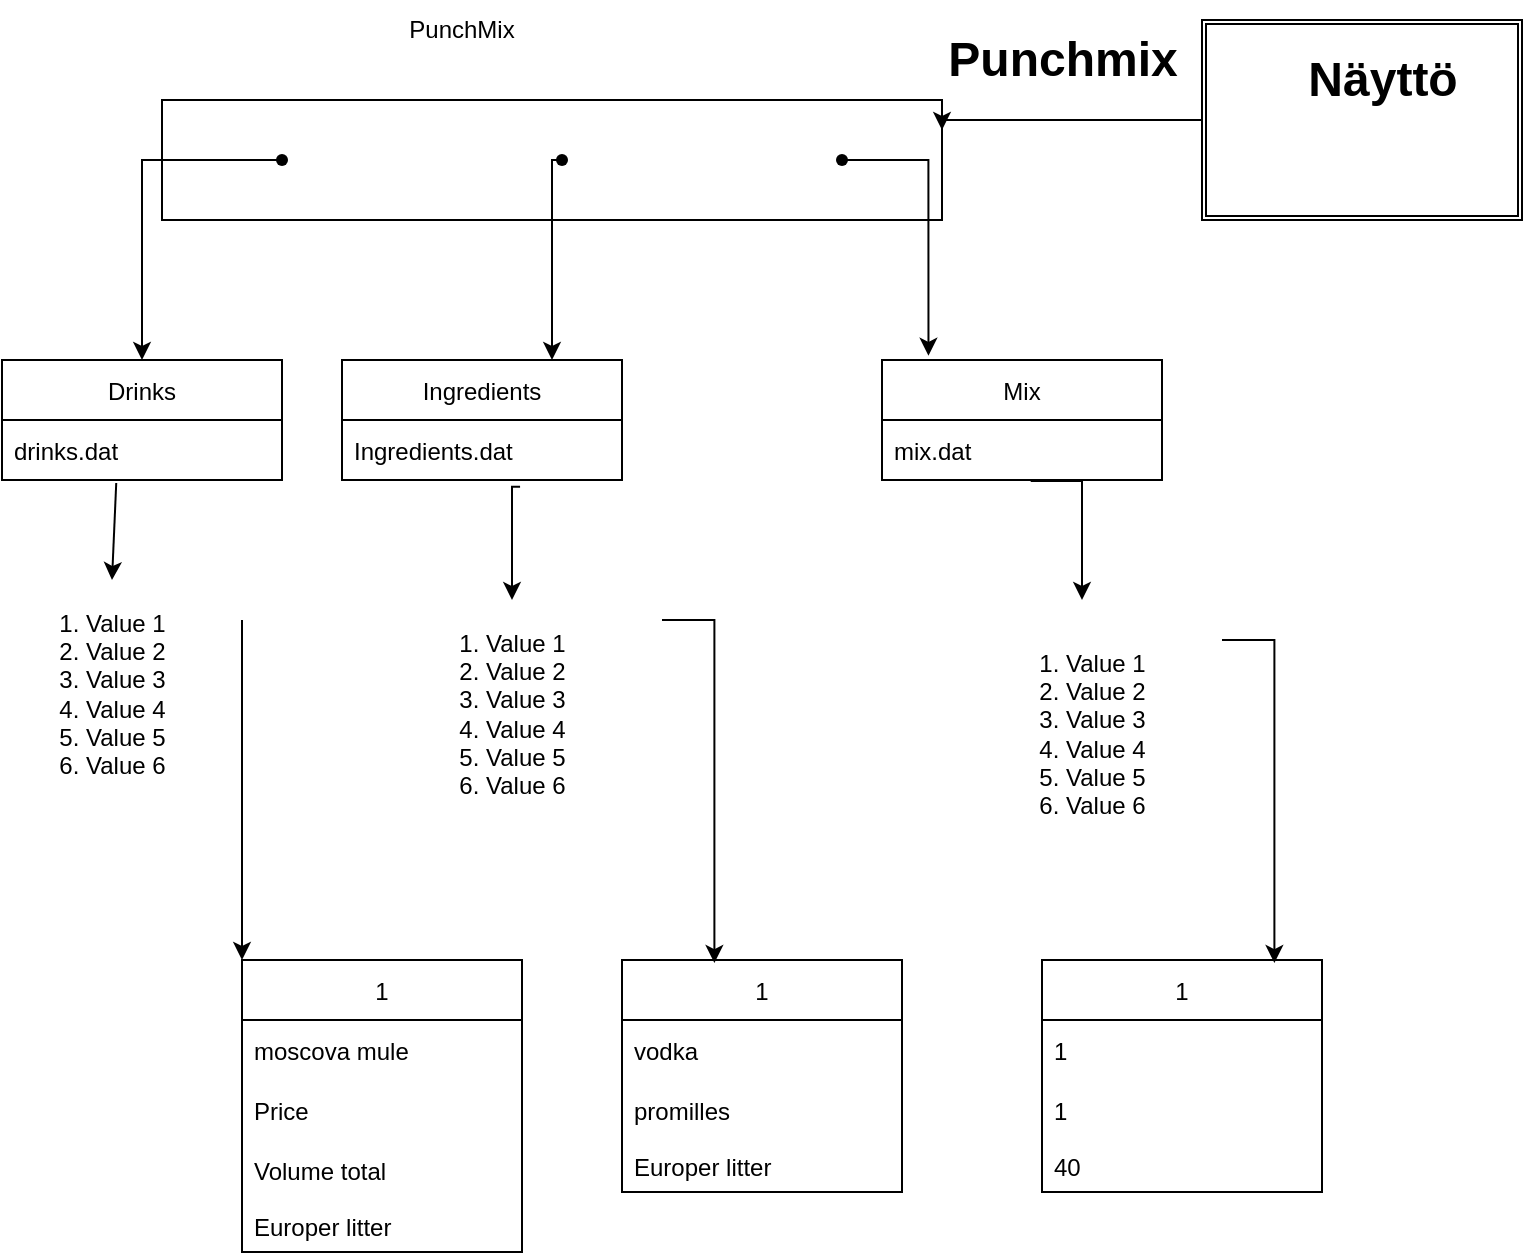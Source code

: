 <mxfile version="16.5.6" type="device"><diagram id="9sFs_6_IjaCwb4AIVcAf" name="Page-1"><mxGraphModel dx="578" dy="918" grid="1" gridSize="10" guides="1" tooltips="1" connect="1" arrows="1" fold="1" page="1" pageScale="1" pageWidth="827" pageHeight="1169" math="0" shadow="0"><root><mxCell id="0"/><mxCell id="1" parent="0"/><mxCell id="PzkrK2fwBJd8zFTP0DfO-1" value="Drinks" style="swimlane;fontStyle=0;childLayout=stackLayout;horizontal=1;startSize=30;horizontalStack=0;resizeParent=1;resizeParentMax=0;resizeLast=0;collapsible=1;marginBottom=0;" vertex="1" parent="1"><mxGeometry x="60" y="190" width="140" height="60" as="geometry"/></mxCell><mxCell id="PzkrK2fwBJd8zFTP0DfO-2" value="drinks.dat" style="text;strokeColor=none;fillColor=none;align=left;verticalAlign=middle;spacingLeft=4;spacingRight=4;overflow=hidden;points=[[0,0.5],[1,0.5]];portConstraint=eastwest;rotatable=0;" vertex="1" parent="PzkrK2fwBJd8zFTP0DfO-1"><mxGeometry y="30" width="140" height="30" as="geometry"/></mxCell><mxCell id="PzkrK2fwBJd8zFTP0DfO-5" value="Ingredients" style="swimlane;fontStyle=0;childLayout=stackLayout;horizontal=1;startSize=30;horizontalStack=0;resizeParent=1;resizeParentMax=0;resizeLast=0;collapsible=1;marginBottom=0;" vertex="1" parent="1"><mxGeometry x="230" y="190" width="140" height="60" as="geometry"/></mxCell><mxCell id="PzkrK2fwBJd8zFTP0DfO-6" value="Ingredients.dat" style="text;strokeColor=none;fillColor=none;align=left;verticalAlign=middle;spacingLeft=4;spacingRight=4;overflow=hidden;points=[[0,0.5],[1,0.5]];portConstraint=eastwest;rotatable=0;" vertex="1" parent="PzkrK2fwBJd8zFTP0DfO-5"><mxGeometry y="30" width="140" height="30" as="geometry"/></mxCell><mxCell id="PzkrK2fwBJd8zFTP0DfO-9" value="Mix" style="swimlane;fontStyle=0;childLayout=stackLayout;horizontal=1;startSize=30;horizontalStack=0;resizeParent=1;resizeParentMax=0;resizeLast=0;collapsible=1;marginBottom=0;" vertex="1" parent="1"><mxGeometry x="500" y="190" width="140" height="60" as="geometry"/></mxCell><mxCell id="PzkrK2fwBJd8zFTP0DfO-10" value="mix.dat" style="text;strokeColor=none;fillColor=none;align=left;verticalAlign=middle;spacingLeft=4;spacingRight=4;overflow=hidden;points=[[0,0.5],[1,0.5]];portConstraint=eastwest;rotatable=0;" vertex="1" parent="PzkrK2fwBJd8zFTP0DfO-9"><mxGeometry y="30" width="140" height="30" as="geometry"/></mxCell><mxCell id="PzkrK2fwBJd8zFTP0DfO-13" value="" style="rounded=0;whiteSpace=wrap;html=1;" vertex="1" parent="1"><mxGeometry x="140" y="60" width="390" height="60" as="geometry"/></mxCell><mxCell id="PzkrK2fwBJd8zFTP0DfO-14" value="PunchMix" style="text;html=1;strokeColor=none;fillColor=none;align=center;verticalAlign=middle;whiteSpace=wrap;rounded=0;" vertex="1" parent="1"><mxGeometry x="260" y="10" width="60" height="30" as="geometry"/></mxCell><mxCell id="PzkrK2fwBJd8zFTP0DfO-15" value="" style="shape=waypoint;sketch=0;fillStyle=solid;size=6;pointerEvents=1;points=[];fillColor=none;resizable=0;rotatable=0;perimeter=centerPerimeter;snapToPoint=1;" vertex="1" parent="1"><mxGeometry x="180" y="70" width="40" height="40" as="geometry"/></mxCell><mxCell id="PzkrK2fwBJd8zFTP0DfO-16" value="" style="shape=waypoint;sketch=0;fillStyle=solid;size=6;pointerEvents=1;points=[];fillColor=none;resizable=0;rotatable=0;perimeter=centerPerimeter;snapToPoint=1;" vertex="1" parent="1"><mxGeometry x="320" y="70" width="40" height="40" as="geometry"/></mxCell><mxCell id="PzkrK2fwBJd8zFTP0DfO-17" value="" style="shape=waypoint;sketch=0;fillStyle=solid;size=6;pointerEvents=1;points=[];fillColor=none;resizable=0;rotatable=0;perimeter=centerPerimeter;snapToPoint=1;" vertex="1" parent="1"><mxGeometry x="460" y="70" width="40" height="40" as="geometry"/></mxCell><mxCell id="PzkrK2fwBJd8zFTP0DfO-19" value="" style="edgeStyle=segmentEdgeStyle;endArrow=classic;html=1;rounded=0;exitX=0.644;exitY=0.644;exitDx=0;exitDy=0;exitPerimeter=0;entryX=0.166;entryY=-0.035;entryDx=0;entryDy=0;entryPerimeter=0;" edge="1" parent="1" source="PzkrK2fwBJd8zFTP0DfO-17" target="PzkrK2fwBJd8zFTP0DfO-9"><mxGeometry width="50" height="50" relative="1" as="geometry"><mxPoint x="460" y="190" as="sourcePoint"/><mxPoint x="510" y="140" as="targetPoint"/></mxGeometry></mxCell><mxCell id="PzkrK2fwBJd8zFTP0DfO-20" value="" style="edgeStyle=segmentEdgeStyle;endArrow=classic;html=1;rounded=0;exitX=0.456;exitY=0.487;exitDx=0;exitDy=0;exitPerimeter=0;entryX=0.75;entryY=0;entryDx=0;entryDy=0;" edge="1" parent="1" source="PzkrK2fwBJd8zFTP0DfO-16" target="PzkrK2fwBJd8zFTP0DfO-5"><mxGeometry width="50" height="50" relative="1" as="geometry"><mxPoint x="360" y="180" as="sourcePoint"/><mxPoint x="410" y="130" as="targetPoint"/></mxGeometry></mxCell><mxCell id="PzkrK2fwBJd8zFTP0DfO-21" value="" style="edgeStyle=segmentEdgeStyle;endArrow=classic;html=1;rounded=0;" edge="1" parent="1" source="PzkrK2fwBJd8zFTP0DfO-15" target="PzkrK2fwBJd8zFTP0DfO-1"><mxGeometry width="50" height="50" relative="1" as="geometry"><mxPoint x="180" y="410" as="sourcePoint"/><mxPoint x="230" y="360" as="targetPoint"/></mxGeometry></mxCell><mxCell id="PzkrK2fwBJd8zFTP0DfO-27" value="&lt;ol&gt;&lt;li&gt;Value 1&lt;/li&gt;&lt;li&gt;Value 2&lt;/li&gt;&lt;li&gt;Value 3&lt;/li&gt;&lt;li&gt;Value 4&lt;/li&gt;&lt;li&gt;Value 5&lt;/li&gt;&lt;li&gt;Value 6&lt;/li&gt;&lt;/ol&gt;" style="text;strokeColor=none;fillColor=none;html=1;whiteSpace=wrap;verticalAlign=middle;overflow=hidden;" vertex="1" parent="1"><mxGeometry x="60" y="300" width="110" height="110" as="geometry"/></mxCell><mxCell id="PzkrK2fwBJd8zFTP0DfO-28" value="" style="endArrow=classic;html=1;rounded=0;exitX=0.408;exitY=1.049;exitDx=0;exitDy=0;exitPerimeter=0;entryX=0.5;entryY=0;entryDx=0;entryDy=0;" edge="1" parent="1" source="PzkrK2fwBJd8zFTP0DfO-2" target="PzkrK2fwBJd8zFTP0DfO-27"><mxGeometry width="50" height="50" relative="1" as="geometry"><mxPoint x="180" y="300" as="sourcePoint"/><mxPoint x="230" y="250" as="targetPoint"/></mxGeometry></mxCell><mxCell id="PzkrK2fwBJd8zFTP0DfO-29" value="&lt;ol&gt;&lt;li&gt;Value 1&lt;/li&gt;&lt;li&gt;Value 2&lt;/li&gt;&lt;li&gt;Value 3&lt;/li&gt;&lt;li&gt;Value 4&lt;/li&gt;&lt;li&gt;Value 5&lt;/li&gt;&lt;li&gt;Value 6&lt;/li&gt;&lt;/ol&gt;" style="text;strokeColor=none;fillColor=none;html=1;whiteSpace=wrap;verticalAlign=middle;overflow=hidden;" vertex="1" parent="1"><mxGeometry x="260" y="310" width="110" height="110" as="geometry"/></mxCell><mxCell id="PzkrK2fwBJd8zFTP0DfO-30" value="" style="edgeStyle=elbowEdgeStyle;elbow=horizontal;endArrow=classic;html=1;rounded=0;" edge="1" parent="1" target="PzkrK2fwBJd8zFTP0DfO-31"><mxGeometry width="50" height="50" relative="1" as="geometry"><mxPoint x="180" y="320" as="sourcePoint"/><mxPoint x="220" y="510" as="targetPoint"/></mxGeometry></mxCell><mxCell id="PzkrK2fwBJd8zFTP0DfO-31" value="1" style="swimlane;fontStyle=0;childLayout=stackLayout;horizontal=1;startSize=30;horizontalStack=0;resizeParent=1;resizeParentMax=0;resizeLast=0;collapsible=1;marginBottom=0;" vertex="1" parent="1"><mxGeometry x="180" y="490" width="140" height="146" as="geometry"/></mxCell><mxCell id="PzkrK2fwBJd8zFTP0DfO-32" value="moscova mule" style="text;strokeColor=none;fillColor=none;align=left;verticalAlign=middle;spacingLeft=4;spacingRight=4;overflow=hidden;points=[[0,0.5],[1,0.5]];portConstraint=eastwest;rotatable=0;" vertex="1" parent="PzkrK2fwBJd8zFTP0DfO-31"><mxGeometry y="30" width="140" height="30" as="geometry"/></mxCell><mxCell id="PzkrK2fwBJd8zFTP0DfO-33" value="Price" style="text;strokeColor=none;fillColor=none;align=left;verticalAlign=middle;spacingLeft=4;spacingRight=4;overflow=hidden;points=[[0,0.5],[1,0.5]];portConstraint=eastwest;rotatable=0;" vertex="1" parent="PzkrK2fwBJd8zFTP0DfO-31"><mxGeometry y="60" width="140" height="30" as="geometry"/></mxCell><mxCell id="PzkrK2fwBJd8zFTP0DfO-34" value="Volume total" style="text;strokeColor=none;fillColor=none;align=left;verticalAlign=middle;spacingLeft=4;spacingRight=4;overflow=hidden;points=[[0,0.5],[1,0.5]];portConstraint=eastwest;rotatable=0;" vertex="1" parent="PzkrK2fwBJd8zFTP0DfO-31"><mxGeometry y="90" width="140" height="30" as="geometry"/></mxCell><mxCell id="PzkrK2fwBJd8zFTP0DfO-35" value="Europer litter" style="text;strokeColor=none;fillColor=none;align=left;verticalAlign=top;spacingLeft=4;spacingRight=4;overflow=hidden;rotatable=0;points=[[0,0.5],[1,0.5]];portConstraint=eastwest;" vertex="1" parent="PzkrK2fwBJd8zFTP0DfO-31"><mxGeometry y="120" width="140" height="26" as="geometry"/></mxCell><mxCell id="PzkrK2fwBJd8zFTP0DfO-36" value="1" style="swimlane;fontStyle=0;childLayout=stackLayout;horizontal=1;startSize=30;horizontalStack=0;resizeParent=1;resizeParentMax=0;resizeLast=0;collapsible=1;marginBottom=0;" vertex="1" parent="1"><mxGeometry x="370" y="490" width="140" height="116" as="geometry"/></mxCell><mxCell id="PzkrK2fwBJd8zFTP0DfO-37" value="vodka" style="text;strokeColor=none;fillColor=none;align=left;verticalAlign=middle;spacingLeft=4;spacingRight=4;overflow=hidden;points=[[0,0.5],[1,0.5]];portConstraint=eastwest;rotatable=0;" vertex="1" parent="PzkrK2fwBJd8zFTP0DfO-36"><mxGeometry y="30" width="140" height="30" as="geometry"/></mxCell><mxCell id="PzkrK2fwBJd8zFTP0DfO-38" value="promilles" style="text;strokeColor=none;fillColor=none;align=left;verticalAlign=middle;spacingLeft=4;spacingRight=4;overflow=hidden;points=[[0,0.5],[1,0.5]];portConstraint=eastwest;rotatable=0;" vertex="1" parent="PzkrK2fwBJd8zFTP0DfO-36"><mxGeometry y="60" width="140" height="30" as="geometry"/></mxCell><mxCell id="PzkrK2fwBJd8zFTP0DfO-40" value="Europer litter" style="text;strokeColor=none;fillColor=none;align=left;verticalAlign=top;spacingLeft=4;spacingRight=4;overflow=hidden;rotatable=0;points=[[0,0.5],[1,0.5]];portConstraint=eastwest;" vertex="1" parent="PzkrK2fwBJd8zFTP0DfO-36"><mxGeometry y="90" width="140" height="26" as="geometry"/></mxCell><mxCell id="PzkrK2fwBJd8zFTP0DfO-47" value="" style="edgeStyle=segmentEdgeStyle;endArrow=classic;html=1;rounded=0;entryX=0.33;entryY=0.013;entryDx=0;entryDy=0;entryPerimeter=0;" edge="1" parent="1" target="PzkrK2fwBJd8zFTP0DfO-36"><mxGeometry width="50" height="50" relative="1" as="geometry"><mxPoint x="390" y="320" as="sourcePoint"/><mxPoint x="410" y="480" as="targetPoint"/></mxGeometry></mxCell><mxCell id="PzkrK2fwBJd8zFTP0DfO-48" value="&lt;ol&gt;&lt;li&gt;Value 1&lt;/li&gt;&lt;li&gt;Value 2&lt;/li&gt;&lt;li&gt;Value 3&lt;/li&gt;&lt;li&gt;Value 4&lt;/li&gt;&lt;li&gt;Value 5&lt;/li&gt;&lt;li&gt;Value 6&lt;/li&gt;&lt;/ol&gt;" style="text;strokeColor=none;fillColor=none;html=1;whiteSpace=wrap;verticalAlign=middle;overflow=hidden;" vertex="1" parent="1"><mxGeometry x="550" y="320" width="110" height="110" as="geometry"/></mxCell><mxCell id="PzkrK2fwBJd8zFTP0DfO-49" value="1" style="swimlane;fontStyle=0;childLayout=stackLayout;horizontal=1;startSize=30;horizontalStack=0;resizeParent=1;resizeParentMax=0;resizeLast=0;collapsible=1;marginBottom=0;" vertex="1" parent="1"><mxGeometry x="580" y="490" width="140" height="116" as="geometry"/></mxCell><mxCell id="PzkrK2fwBJd8zFTP0DfO-50" value="1" style="text;strokeColor=none;fillColor=none;align=left;verticalAlign=middle;spacingLeft=4;spacingRight=4;overflow=hidden;points=[[0,0.5],[1,0.5]];portConstraint=eastwest;rotatable=0;" vertex="1" parent="PzkrK2fwBJd8zFTP0DfO-49"><mxGeometry y="30" width="140" height="30" as="geometry"/></mxCell><mxCell id="PzkrK2fwBJd8zFTP0DfO-51" value="1" style="text;strokeColor=none;fillColor=none;align=left;verticalAlign=middle;spacingLeft=4;spacingRight=4;overflow=hidden;points=[[0,0.5],[1,0.5]];portConstraint=eastwest;rotatable=0;" vertex="1" parent="PzkrK2fwBJd8zFTP0DfO-49"><mxGeometry y="60" width="140" height="30" as="geometry"/></mxCell><mxCell id="PzkrK2fwBJd8zFTP0DfO-52" value="40" style="text;strokeColor=none;fillColor=none;align=left;verticalAlign=top;spacingLeft=4;spacingRight=4;overflow=hidden;rotatable=0;points=[[0,0.5],[1,0.5]];portConstraint=eastwest;" vertex="1" parent="PzkrK2fwBJd8zFTP0DfO-49"><mxGeometry y="90" width="140" height="26" as="geometry"/></mxCell><mxCell id="PzkrK2fwBJd8zFTP0DfO-53" value="" style="edgeStyle=segmentEdgeStyle;endArrow=classic;html=1;rounded=0;entryX=0.83;entryY=0.013;entryDx=0;entryDy=0;entryPerimeter=0;" edge="1" parent="1" target="PzkrK2fwBJd8zFTP0DfO-49"><mxGeometry width="50" height="50" relative="1" as="geometry"><mxPoint x="670" y="330" as="sourcePoint"/><mxPoint x="690" y="430" as="targetPoint"/></mxGeometry></mxCell><mxCell id="PzkrK2fwBJd8zFTP0DfO-54" value="" style="edgeStyle=segmentEdgeStyle;endArrow=classic;html=1;rounded=0;exitX=0.636;exitY=1.113;exitDx=0;exitDy=0;exitPerimeter=0;entryX=0.5;entryY=0;entryDx=0;entryDy=0;" edge="1" parent="1" source="PzkrK2fwBJd8zFTP0DfO-6" target="PzkrK2fwBJd8zFTP0DfO-29"><mxGeometry width="50" height="50" relative="1" as="geometry"><mxPoint x="500" y="480" as="sourcePoint"/><mxPoint x="550" y="430" as="targetPoint"/></mxGeometry></mxCell><mxCell id="PzkrK2fwBJd8zFTP0DfO-55" value="" style="edgeStyle=segmentEdgeStyle;endArrow=classic;html=1;rounded=0;exitX=0.531;exitY=1.017;exitDx=0;exitDy=0;exitPerimeter=0;" edge="1" parent="1" source="PzkrK2fwBJd8zFTP0DfO-10"><mxGeometry width="50" height="50" relative="1" as="geometry"><mxPoint x="570" y="460" as="sourcePoint"/><mxPoint x="600" y="310" as="targetPoint"/></mxGeometry></mxCell><mxCell id="PzkrK2fwBJd8zFTP0DfO-56" value="" style="shape=ext;double=1;rounded=0;whiteSpace=wrap;html=1;" vertex="1" parent="1"><mxGeometry x="660" y="20" width="160" height="100" as="geometry"/></mxCell><mxCell id="PzkrK2fwBJd8zFTP0DfO-57" value="Näyttö" style="text;strokeColor=none;fillColor=none;html=1;fontSize=24;fontStyle=1;verticalAlign=middle;align=center;" vertex="1" parent="1"><mxGeometry x="700" y="30" width="100" height="40" as="geometry"/></mxCell><mxCell id="PzkrK2fwBJd8zFTP0DfO-58" value="" style="edgeStyle=segmentEdgeStyle;endArrow=classic;html=1;rounded=0;exitX=0;exitY=0.5;exitDx=0;exitDy=0;entryX=1;entryY=0.25;entryDx=0;entryDy=0;" edge="1" parent="1" source="PzkrK2fwBJd8zFTP0DfO-56" target="PzkrK2fwBJd8zFTP0DfO-13"><mxGeometry width="50" height="50" relative="1" as="geometry"><mxPoint x="570" y="300" as="sourcePoint"/><mxPoint x="620" y="250" as="targetPoint"/></mxGeometry></mxCell><mxCell id="PzkrK2fwBJd8zFTP0DfO-60" value="Punchmix" style="text;strokeColor=none;fillColor=none;html=1;fontSize=24;fontStyle=1;verticalAlign=middle;align=center;" vertex="1" parent="1"><mxGeometry x="540" y="20" width="100" height="40" as="geometry"/></mxCell></root></mxGraphModel></diagram></mxfile>